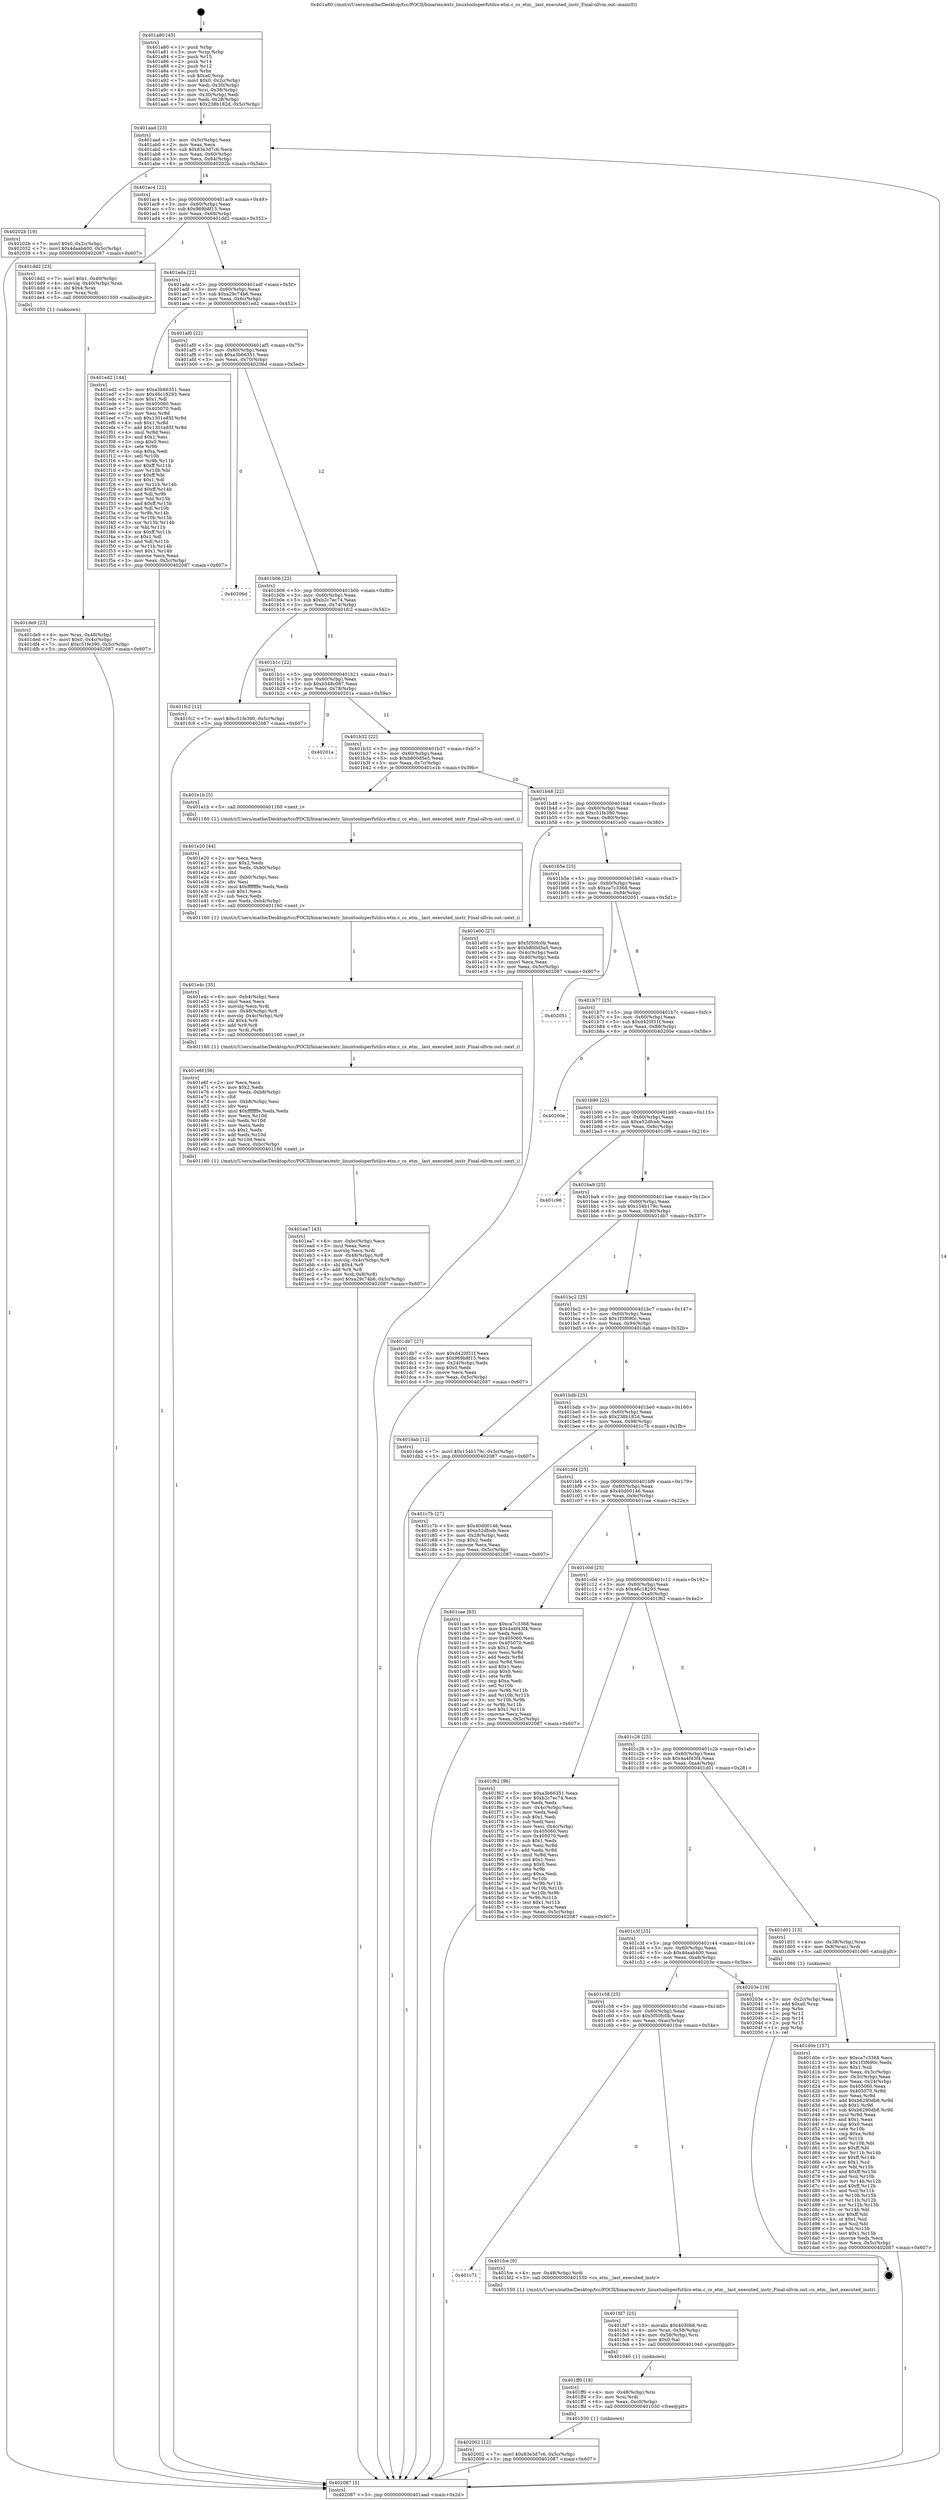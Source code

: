 digraph "0x401a80" {
  label = "0x401a80 (/mnt/c/Users/mathe/Desktop/tcc/POCII/binaries/extr_linuxtoolsperfutilcs-etm.c_cs_etm__last_executed_instr_Final-ollvm.out::main(0))"
  labelloc = "t"
  node[shape=record]

  Entry [label="",width=0.3,height=0.3,shape=circle,fillcolor=black,style=filled]
  "0x401aad" [label="{
     0x401aad [23]\l
     | [instrs]\l
     &nbsp;&nbsp;0x401aad \<+3\>: mov -0x5c(%rbp),%eax\l
     &nbsp;&nbsp;0x401ab0 \<+2\>: mov %eax,%ecx\l
     &nbsp;&nbsp;0x401ab2 \<+6\>: sub $0x83e3d7c6,%ecx\l
     &nbsp;&nbsp;0x401ab8 \<+3\>: mov %eax,-0x60(%rbp)\l
     &nbsp;&nbsp;0x401abb \<+3\>: mov %ecx,-0x64(%rbp)\l
     &nbsp;&nbsp;0x401abe \<+6\>: je 000000000040202b \<main+0x5ab\>\l
  }"]
  "0x40202b" [label="{
     0x40202b [19]\l
     | [instrs]\l
     &nbsp;&nbsp;0x40202b \<+7\>: movl $0x0,-0x2c(%rbp)\l
     &nbsp;&nbsp;0x402032 \<+7\>: movl $0x4daab400,-0x5c(%rbp)\l
     &nbsp;&nbsp;0x402039 \<+5\>: jmp 0000000000402087 \<main+0x607\>\l
  }"]
  "0x401ac4" [label="{
     0x401ac4 [22]\l
     | [instrs]\l
     &nbsp;&nbsp;0x401ac4 \<+5\>: jmp 0000000000401ac9 \<main+0x49\>\l
     &nbsp;&nbsp;0x401ac9 \<+3\>: mov -0x60(%rbp),%eax\l
     &nbsp;&nbsp;0x401acc \<+5\>: sub $0x969b8f15,%eax\l
     &nbsp;&nbsp;0x401ad1 \<+3\>: mov %eax,-0x68(%rbp)\l
     &nbsp;&nbsp;0x401ad4 \<+6\>: je 0000000000401dd2 \<main+0x352\>\l
  }"]
  Exit [label="",width=0.3,height=0.3,shape=circle,fillcolor=black,style=filled,peripheries=2]
  "0x401dd2" [label="{
     0x401dd2 [23]\l
     | [instrs]\l
     &nbsp;&nbsp;0x401dd2 \<+7\>: movl $0x1,-0x40(%rbp)\l
     &nbsp;&nbsp;0x401dd9 \<+4\>: movslq -0x40(%rbp),%rax\l
     &nbsp;&nbsp;0x401ddd \<+4\>: shl $0x4,%rax\l
     &nbsp;&nbsp;0x401de1 \<+3\>: mov %rax,%rdi\l
     &nbsp;&nbsp;0x401de4 \<+5\>: call 0000000000401050 \<malloc@plt\>\l
     | [calls]\l
     &nbsp;&nbsp;0x401050 \{1\} (unknown)\l
  }"]
  "0x401ada" [label="{
     0x401ada [22]\l
     | [instrs]\l
     &nbsp;&nbsp;0x401ada \<+5\>: jmp 0000000000401adf \<main+0x5f\>\l
     &nbsp;&nbsp;0x401adf \<+3\>: mov -0x60(%rbp),%eax\l
     &nbsp;&nbsp;0x401ae2 \<+5\>: sub $0xa29c74b6,%eax\l
     &nbsp;&nbsp;0x401ae7 \<+3\>: mov %eax,-0x6c(%rbp)\l
     &nbsp;&nbsp;0x401aea \<+6\>: je 0000000000401ed2 \<main+0x452\>\l
  }"]
  "0x402002" [label="{
     0x402002 [12]\l
     | [instrs]\l
     &nbsp;&nbsp;0x402002 \<+7\>: movl $0x83e3d7c6,-0x5c(%rbp)\l
     &nbsp;&nbsp;0x402009 \<+5\>: jmp 0000000000402087 \<main+0x607\>\l
  }"]
  "0x401ed2" [label="{
     0x401ed2 [144]\l
     | [instrs]\l
     &nbsp;&nbsp;0x401ed2 \<+5\>: mov $0xa3b66351,%eax\l
     &nbsp;&nbsp;0x401ed7 \<+5\>: mov $0x46c18293,%ecx\l
     &nbsp;&nbsp;0x401edc \<+2\>: mov $0x1,%dl\l
     &nbsp;&nbsp;0x401ede \<+7\>: mov 0x405060,%esi\l
     &nbsp;&nbsp;0x401ee5 \<+7\>: mov 0x405070,%edi\l
     &nbsp;&nbsp;0x401eec \<+3\>: mov %esi,%r8d\l
     &nbsp;&nbsp;0x401eef \<+7\>: sub $0x1301e85f,%r8d\l
     &nbsp;&nbsp;0x401ef6 \<+4\>: sub $0x1,%r8d\l
     &nbsp;&nbsp;0x401efa \<+7\>: add $0x1301e85f,%r8d\l
     &nbsp;&nbsp;0x401f01 \<+4\>: imul %r8d,%esi\l
     &nbsp;&nbsp;0x401f05 \<+3\>: and $0x1,%esi\l
     &nbsp;&nbsp;0x401f08 \<+3\>: cmp $0x0,%esi\l
     &nbsp;&nbsp;0x401f0b \<+4\>: sete %r9b\l
     &nbsp;&nbsp;0x401f0f \<+3\>: cmp $0xa,%edi\l
     &nbsp;&nbsp;0x401f12 \<+4\>: setl %r10b\l
     &nbsp;&nbsp;0x401f16 \<+3\>: mov %r9b,%r11b\l
     &nbsp;&nbsp;0x401f19 \<+4\>: xor $0xff,%r11b\l
     &nbsp;&nbsp;0x401f1d \<+3\>: mov %r10b,%bl\l
     &nbsp;&nbsp;0x401f20 \<+3\>: xor $0xff,%bl\l
     &nbsp;&nbsp;0x401f23 \<+3\>: xor $0x1,%dl\l
     &nbsp;&nbsp;0x401f26 \<+3\>: mov %r11b,%r14b\l
     &nbsp;&nbsp;0x401f29 \<+4\>: and $0xff,%r14b\l
     &nbsp;&nbsp;0x401f2d \<+3\>: and %dl,%r9b\l
     &nbsp;&nbsp;0x401f30 \<+3\>: mov %bl,%r15b\l
     &nbsp;&nbsp;0x401f33 \<+4\>: and $0xff,%r15b\l
     &nbsp;&nbsp;0x401f37 \<+3\>: and %dl,%r10b\l
     &nbsp;&nbsp;0x401f3a \<+3\>: or %r9b,%r14b\l
     &nbsp;&nbsp;0x401f3d \<+3\>: or %r10b,%r15b\l
     &nbsp;&nbsp;0x401f40 \<+3\>: xor %r15b,%r14b\l
     &nbsp;&nbsp;0x401f43 \<+3\>: or %bl,%r11b\l
     &nbsp;&nbsp;0x401f46 \<+4\>: xor $0xff,%r11b\l
     &nbsp;&nbsp;0x401f4a \<+3\>: or $0x1,%dl\l
     &nbsp;&nbsp;0x401f4d \<+3\>: and %dl,%r11b\l
     &nbsp;&nbsp;0x401f50 \<+3\>: or %r11b,%r14b\l
     &nbsp;&nbsp;0x401f53 \<+4\>: test $0x1,%r14b\l
     &nbsp;&nbsp;0x401f57 \<+3\>: cmovne %ecx,%eax\l
     &nbsp;&nbsp;0x401f5a \<+3\>: mov %eax,-0x5c(%rbp)\l
     &nbsp;&nbsp;0x401f5d \<+5\>: jmp 0000000000402087 \<main+0x607\>\l
  }"]
  "0x401af0" [label="{
     0x401af0 [22]\l
     | [instrs]\l
     &nbsp;&nbsp;0x401af0 \<+5\>: jmp 0000000000401af5 \<main+0x75\>\l
     &nbsp;&nbsp;0x401af5 \<+3\>: mov -0x60(%rbp),%eax\l
     &nbsp;&nbsp;0x401af8 \<+5\>: sub $0xa3b66351,%eax\l
     &nbsp;&nbsp;0x401afd \<+3\>: mov %eax,-0x70(%rbp)\l
     &nbsp;&nbsp;0x401b00 \<+6\>: je 000000000040206d \<main+0x5ed\>\l
  }"]
  "0x401ff0" [label="{
     0x401ff0 [18]\l
     | [instrs]\l
     &nbsp;&nbsp;0x401ff0 \<+4\>: mov -0x48(%rbp),%rsi\l
     &nbsp;&nbsp;0x401ff4 \<+3\>: mov %rsi,%rdi\l
     &nbsp;&nbsp;0x401ff7 \<+6\>: mov %eax,-0xc0(%rbp)\l
     &nbsp;&nbsp;0x401ffd \<+5\>: call 0000000000401030 \<free@plt\>\l
     | [calls]\l
     &nbsp;&nbsp;0x401030 \{1\} (unknown)\l
  }"]
  "0x40206d" [label="{
     0x40206d\l
  }", style=dashed]
  "0x401b06" [label="{
     0x401b06 [22]\l
     | [instrs]\l
     &nbsp;&nbsp;0x401b06 \<+5\>: jmp 0000000000401b0b \<main+0x8b\>\l
     &nbsp;&nbsp;0x401b0b \<+3\>: mov -0x60(%rbp),%eax\l
     &nbsp;&nbsp;0x401b0e \<+5\>: sub $0xb2c7ec74,%eax\l
     &nbsp;&nbsp;0x401b13 \<+3\>: mov %eax,-0x74(%rbp)\l
     &nbsp;&nbsp;0x401b16 \<+6\>: je 0000000000401fc2 \<main+0x542\>\l
  }"]
  "0x401fd7" [label="{
     0x401fd7 [25]\l
     | [instrs]\l
     &nbsp;&nbsp;0x401fd7 \<+10\>: movabs $0x4030b6,%rdi\l
     &nbsp;&nbsp;0x401fe1 \<+4\>: mov %rax,-0x58(%rbp)\l
     &nbsp;&nbsp;0x401fe5 \<+4\>: mov -0x58(%rbp),%rsi\l
     &nbsp;&nbsp;0x401fe9 \<+2\>: mov $0x0,%al\l
     &nbsp;&nbsp;0x401feb \<+5\>: call 0000000000401040 \<printf@plt\>\l
     | [calls]\l
     &nbsp;&nbsp;0x401040 \{1\} (unknown)\l
  }"]
  "0x401fc2" [label="{
     0x401fc2 [12]\l
     | [instrs]\l
     &nbsp;&nbsp;0x401fc2 \<+7\>: movl $0xc51fe390,-0x5c(%rbp)\l
     &nbsp;&nbsp;0x401fc9 \<+5\>: jmp 0000000000402087 \<main+0x607\>\l
  }"]
  "0x401b1c" [label="{
     0x401b1c [22]\l
     | [instrs]\l
     &nbsp;&nbsp;0x401b1c \<+5\>: jmp 0000000000401b21 \<main+0xa1\>\l
     &nbsp;&nbsp;0x401b21 \<+3\>: mov -0x60(%rbp),%eax\l
     &nbsp;&nbsp;0x401b24 \<+5\>: sub $0xb548c087,%eax\l
     &nbsp;&nbsp;0x401b29 \<+3\>: mov %eax,-0x78(%rbp)\l
     &nbsp;&nbsp;0x401b2c \<+6\>: je 000000000040201a \<main+0x59a\>\l
  }"]
  "0x401c71" [label="{
     0x401c71\l
  }", style=dashed]
  "0x40201a" [label="{
     0x40201a\l
  }", style=dashed]
  "0x401b32" [label="{
     0x401b32 [22]\l
     | [instrs]\l
     &nbsp;&nbsp;0x401b32 \<+5\>: jmp 0000000000401b37 \<main+0xb7\>\l
     &nbsp;&nbsp;0x401b37 \<+3\>: mov -0x60(%rbp),%eax\l
     &nbsp;&nbsp;0x401b3a \<+5\>: sub $0xb800d5e5,%eax\l
     &nbsp;&nbsp;0x401b3f \<+3\>: mov %eax,-0x7c(%rbp)\l
     &nbsp;&nbsp;0x401b42 \<+6\>: je 0000000000401e1b \<main+0x39b\>\l
  }"]
  "0x401fce" [label="{
     0x401fce [9]\l
     | [instrs]\l
     &nbsp;&nbsp;0x401fce \<+4\>: mov -0x48(%rbp),%rdi\l
     &nbsp;&nbsp;0x401fd2 \<+5\>: call 0000000000401550 \<cs_etm__last_executed_instr\>\l
     | [calls]\l
     &nbsp;&nbsp;0x401550 \{1\} (/mnt/c/Users/mathe/Desktop/tcc/POCII/binaries/extr_linuxtoolsperfutilcs-etm.c_cs_etm__last_executed_instr_Final-ollvm.out::cs_etm__last_executed_instr)\l
  }"]
  "0x401e1b" [label="{
     0x401e1b [5]\l
     | [instrs]\l
     &nbsp;&nbsp;0x401e1b \<+5\>: call 0000000000401160 \<next_i\>\l
     | [calls]\l
     &nbsp;&nbsp;0x401160 \{1\} (/mnt/c/Users/mathe/Desktop/tcc/POCII/binaries/extr_linuxtoolsperfutilcs-etm.c_cs_etm__last_executed_instr_Final-ollvm.out::next_i)\l
  }"]
  "0x401b48" [label="{
     0x401b48 [22]\l
     | [instrs]\l
     &nbsp;&nbsp;0x401b48 \<+5\>: jmp 0000000000401b4d \<main+0xcd\>\l
     &nbsp;&nbsp;0x401b4d \<+3\>: mov -0x60(%rbp),%eax\l
     &nbsp;&nbsp;0x401b50 \<+5\>: sub $0xc51fe390,%eax\l
     &nbsp;&nbsp;0x401b55 \<+3\>: mov %eax,-0x80(%rbp)\l
     &nbsp;&nbsp;0x401b58 \<+6\>: je 0000000000401e00 \<main+0x380\>\l
  }"]
  "0x401c58" [label="{
     0x401c58 [25]\l
     | [instrs]\l
     &nbsp;&nbsp;0x401c58 \<+5\>: jmp 0000000000401c5d \<main+0x1dd\>\l
     &nbsp;&nbsp;0x401c5d \<+3\>: mov -0x60(%rbp),%eax\l
     &nbsp;&nbsp;0x401c60 \<+5\>: sub $0x5f50fc0b,%eax\l
     &nbsp;&nbsp;0x401c65 \<+6\>: mov %eax,-0xac(%rbp)\l
     &nbsp;&nbsp;0x401c6b \<+6\>: je 0000000000401fce \<main+0x54e\>\l
  }"]
  "0x401e00" [label="{
     0x401e00 [27]\l
     | [instrs]\l
     &nbsp;&nbsp;0x401e00 \<+5\>: mov $0x5f50fc0b,%eax\l
     &nbsp;&nbsp;0x401e05 \<+5\>: mov $0xb800d5e5,%ecx\l
     &nbsp;&nbsp;0x401e0a \<+3\>: mov -0x4c(%rbp),%edx\l
     &nbsp;&nbsp;0x401e0d \<+3\>: cmp -0x40(%rbp),%edx\l
     &nbsp;&nbsp;0x401e10 \<+3\>: cmovl %ecx,%eax\l
     &nbsp;&nbsp;0x401e13 \<+3\>: mov %eax,-0x5c(%rbp)\l
     &nbsp;&nbsp;0x401e16 \<+5\>: jmp 0000000000402087 \<main+0x607\>\l
  }"]
  "0x401b5e" [label="{
     0x401b5e [25]\l
     | [instrs]\l
     &nbsp;&nbsp;0x401b5e \<+5\>: jmp 0000000000401b63 \<main+0xe3\>\l
     &nbsp;&nbsp;0x401b63 \<+3\>: mov -0x60(%rbp),%eax\l
     &nbsp;&nbsp;0x401b66 \<+5\>: sub $0xca7c3368,%eax\l
     &nbsp;&nbsp;0x401b6b \<+6\>: mov %eax,-0x84(%rbp)\l
     &nbsp;&nbsp;0x401b71 \<+6\>: je 0000000000402051 \<main+0x5d1\>\l
  }"]
  "0x40203e" [label="{
     0x40203e [19]\l
     | [instrs]\l
     &nbsp;&nbsp;0x40203e \<+3\>: mov -0x2c(%rbp),%eax\l
     &nbsp;&nbsp;0x402041 \<+7\>: add $0xa0,%rsp\l
     &nbsp;&nbsp;0x402048 \<+1\>: pop %rbx\l
     &nbsp;&nbsp;0x402049 \<+2\>: pop %r12\l
     &nbsp;&nbsp;0x40204b \<+2\>: pop %r14\l
     &nbsp;&nbsp;0x40204d \<+2\>: pop %r15\l
     &nbsp;&nbsp;0x40204f \<+1\>: pop %rbp\l
     &nbsp;&nbsp;0x402050 \<+1\>: ret\l
  }"]
  "0x402051" [label="{
     0x402051\l
  }", style=dashed]
  "0x401b77" [label="{
     0x401b77 [25]\l
     | [instrs]\l
     &nbsp;&nbsp;0x401b77 \<+5\>: jmp 0000000000401b7c \<main+0xfc\>\l
     &nbsp;&nbsp;0x401b7c \<+3\>: mov -0x60(%rbp),%eax\l
     &nbsp;&nbsp;0x401b7f \<+5\>: sub $0xd420f31f,%eax\l
     &nbsp;&nbsp;0x401b84 \<+6\>: mov %eax,-0x88(%rbp)\l
     &nbsp;&nbsp;0x401b8a \<+6\>: je 000000000040200e \<main+0x58e\>\l
  }"]
  "0x401ea7" [label="{
     0x401ea7 [43]\l
     | [instrs]\l
     &nbsp;&nbsp;0x401ea7 \<+6\>: mov -0xbc(%rbp),%ecx\l
     &nbsp;&nbsp;0x401ead \<+3\>: imul %eax,%ecx\l
     &nbsp;&nbsp;0x401eb0 \<+3\>: movslq %ecx,%rdi\l
     &nbsp;&nbsp;0x401eb3 \<+4\>: mov -0x48(%rbp),%r8\l
     &nbsp;&nbsp;0x401eb7 \<+4\>: movslq -0x4c(%rbp),%r9\l
     &nbsp;&nbsp;0x401ebb \<+4\>: shl $0x4,%r9\l
     &nbsp;&nbsp;0x401ebf \<+3\>: add %r9,%r8\l
     &nbsp;&nbsp;0x401ec2 \<+4\>: mov %rdi,0x8(%r8)\l
     &nbsp;&nbsp;0x401ec6 \<+7\>: movl $0xa29c74b6,-0x5c(%rbp)\l
     &nbsp;&nbsp;0x401ecd \<+5\>: jmp 0000000000402087 \<main+0x607\>\l
  }"]
  "0x40200e" [label="{
     0x40200e\l
  }", style=dashed]
  "0x401b90" [label="{
     0x401b90 [25]\l
     | [instrs]\l
     &nbsp;&nbsp;0x401b90 \<+5\>: jmp 0000000000401b95 \<main+0x115\>\l
     &nbsp;&nbsp;0x401b95 \<+3\>: mov -0x60(%rbp),%eax\l
     &nbsp;&nbsp;0x401b98 \<+5\>: sub $0xe52dfceb,%eax\l
     &nbsp;&nbsp;0x401b9d \<+6\>: mov %eax,-0x8c(%rbp)\l
     &nbsp;&nbsp;0x401ba3 \<+6\>: je 0000000000401c96 \<main+0x216\>\l
  }"]
  "0x401e6f" [label="{
     0x401e6f [56]\l
     | [instrs]\l
     &nbsp;&nbsp;0x401e6f \<+2\>: xor %ecx,%ecx\l
     &nbsp;&nbsp;0x401e71 \<+5\>: mov $0x2,%edx\l
     &nbsp;&nbsp;0x401e76 \<+6\>: mov %edx,-0xb8(%rbp)\l
     &nbsp;&nbsp;0x401e7c \<+1\>: cltd\l
     &nbsp;&nbsp;0x401e7d \<+6\>: mov -0xb8(%rbp),%esi\l
     &nbsp;&nbsp;0x401e83 \<+2\>: idiv %esi\l
     &nbsp;&nbsp;0x401e85 \<+6\>: imul $0xfffffffe,%edx,%edx\l
     &nbsp;&nbsp;0x401e8b \<+3\>: mov %ecx,%r10d\l
     &nbsp;&nbsp;0x401e8e \<+3\>: sub %edx,%r10d\l
     &nbsp;&nbsp;0x401e91 \<+2\>: mov %ecx,%edx\l
     &nbsp;&nbsp;0x401e93 \<+3\>: sub $0x1,%edx\l
     &nbsp;&nbsp;0x401e96 \<+3\>: add %edx,%r10d\l
     &nbsp;&nbsp;0x401e99 \<+3\>: sub %r10d,%ecx\l
     &nbsp;&nbsp;0x401e9c \<+6\>: mov %ecx,-0xbc(%rbp)\l
     &nbsp;&nbsp;0x401ea2 \<+5\>: call 0000000000401160 \<next_i\>\l
     | [calls]\l
     &nbsp;&nbsp;0x401160 \{1\} (/mnt/c/Users/mathe/Desktop/tcc/POCII/binaries/extr_linuxtoolsperfutilcs-etm.c_cs_etm__last_executed_instr_Final-ollvm.out::next_i)\l
  }"]
  "0x401c96" [label="{
     0x401c96\l
  }", style=dashed]
  "0x401ba9" [label="{
     0x401ba9 [25]\l
     | [instrs]\l
     &nbsp;&nbsp;0x401ba9 \<+5\>: jmp 0000000000401bae \<main+0x12e\>\l
     &nbsp;&nbsp;0x401bae \<+3\>: mov -0x60(%rbp),%eax\l
     &nbsp;&nbsp;0x401bb1 \<+5\>: sub $0x154b179c,%eax\l
     &nbsp;&nbsp;0x401bb6 \<+6\>: mov %eax,-0x90(%rbp)\l
     &nbsp;&nbsp;0x401bbc \<+6\>: je 0000000000401db7 \<main+0x337\>\l
  }"]
  "0x401e4c" [label="{
     0x401e4c [35]\l
     | [instrs]\l
     &nbsp;&nbsp;0x401e4c \<+6\>: mov -0xb4(%rbp),%ecx\l
     &nbsp;&nbsp;0x401e52 \<+3\>: imul %eax,%ecx\l
     &nbsp;&nbsp;0x401e55 \<+3\>: movslq %ecx,%rdi\l
     &nbsp;&nbsp;0x401e58 \<+4\>: mov -0x48(%rbp),%r8\l
     &nbsp;&nbsp;0x401e5c \<+4\>: movslq -0x4c(%rbp),%r9\l
     &nbsp;&nbsp;0x401e60 \<+4\>: shl $0x4,%r9\l
     &nbsp;&nbsp;0x401e64 \<+3\>: add %r9,%r8\l
     &nbsp;&nbsp;0x401e67 \<+3\>: mov %rdi,(%r8)\l
     &nbsp;&nbsp;0x401e6a \<+5\>: call 0000000000401160 \<next_i\>\l
     | [calls]\l
     &nbsp;&nbsp;0x401160 \{1\} (/mnt/c/Users/mathe/Desktop/tcc/POCII/binaries/extr_linuxtoolsperfutilcs-etm.c_cs_etm__last_executed_instr_Final-ollvm.out::next_i)\l
  }"]
  "0x401db7" [label="{
     0x401db7 [27]\l
     | [instrs]\l
     &nbsp;&nbsp;0x401db7 \<+5\>: mov $0xd420f31f,%eax\l
     &nbsp;&nbsp;0x401dbc \<+5\>: mov $0x969b8f15,%ecx\l
     &nbsp;&nbsp;0x401dc1 \<+3\>: mov -0x24(%rbp),%edx\l
     &nbsp;&nbsp;0x401dc4 \<+3\>: cmp $0x0,%edx\l
     &nbsp;&nbsp;0x401dc7 \<+3\>: cmove %ecx,%eax\l
     &nbsp;&nbsp;0x401dca \<+3\>: mov %eax,-0x5c(%rbp)\l
     &nbsp;&nbsp;0x401dcd \<+5\>: jmp 0000000000402087 \<main+0x607\>\l
  }"]
  "0x401bc2" [label="{
     0x401bc2 [25]\l
     | [instrs]\l
     &nbsp;&nbsp;0x401bc2 \<+5\>: jmp 0000000000401bc7 \<main+0x147\>\l
     &nbsp;&nbsp;0x401bc7 \<+3\>: mov -0x60(%rbp),%eax\l
     &nbsp;&nbsp;0x401bca \<+5\>: sub $0x1f3f690c,%eax\l
     &nbsp;&nbsp;0x401bcf \<+6\>: mov %eax,-0x94(%rbp)\l
     &nbsp;&nbsp;0x401bd5 \<+6\>: je 0000000000401dab \<main+0x32b\>\l
  }"]
  "0x401e20" [label="{
     0x401e20 [44]\l
     | [instrs]\l
     &nbsp;&nbsp;0x401e20 \<+2\>: xor %ecx,%ecx\l
     &nbsp;&nbsp;0x401e22 \<+5\>: mov $0x2,%edx\l
     &nbsp;&nbsp;0x401e27 \<+6\>: mov %edx,-0xb0(%rbp)\l
     &nbsp;&nbsp;0x401e2d \<+1\>: cltd\l
     &nbsp;&nbsp;0x401e2e \<+6\>: mov -0xb0(%rbp),%esi\l
     &nbsp;&nbsp;0x401e34 \<+2\>: idiv %esi\l
     &nbsp;&nbsp;0x401e36 \<+6\>: imul $0xfffffffe,%edx,%edx\l
     &nbsp;&nbsp;0x401e3c \<+3\>: sub $0x1,%ecx\l
     &nbsp;&nbsp;0x401e3f \<+2\>: sub %ecx,%edx\l
     &nbsp;&nbsp;0x401e41 \<+6\>: mov %edx,-0xb4(%rbp)\l
     &nbsp;&nbsp;0x401e47 \<+5\>: call 0000000000401160 \<next_i\>\l
     | [calls]\l
     &nbsp;&nbsp;0x401160 \{1\} (/mnt/c/Users/mathe/Desktop/tcc/POCII/binaries/extr_linuxtoolsperfutilcs-etm.c_cs_etm__last_executed_instr_Final-ollvm.out::next_i)\l
  }"]
  "0x401dab" [label="{
     0x401dab [12]\l
     | [instrs]\l
     &nbsp;&nbsp;0x401dab \<+7\>: movl $0x154b179c,-0x5c(%rbp)\l
     &nbsp;&nbsp;0x401db2 \<+5\>: jmp 0000000000402087 \<main+0x607\>\l
  }"]
  "0x401bdb" [label="{
     0x401bdb [25]\l
     | [instrs]\l
     &nbsp;&nbsp;0x401bdb \<+5\>: jmp 0000000000401be0 \<main+0x160\>\l
     &nbsp;&nbsp;0x401be0 \<+3\>: mov -0x60(%rbp),%eax\l
     &nbsp;&nbsp;0x401be3 \<+5\>: sub $0x238b182d,%eax\l
     &nbsp;&nbsp;0x401be8 \<+6\>: mov %eax,-0x98(%rbp)\l
     &nbsp;&nbsp;0x401bee \<+6\>: je 0000000000401c7b \<main+0x1fb\>\l
  }"]
  "0x401de9" [label="{
     0x401de9 [23]\l
     | [instrs]\l
     &nbsp;&nbsp;0x401de9 \<+4\>: mov %rax,-0x48(%rbp)\l
     &nbsp;&nbsp;0x401ded \<+7\>: movl $0x0,-0x4c(%rbp)\l
     &nbsp;&nbsp;0x401df4 \<+7\>: movl $0xc51fe390,-0x5c(%rbp)\l
     &nbsp;&nbsp;0x401dfb \<+5\>: jmp 0000000000402087 \<main+0x607\>\l
  }"]
  "0x401c7b" [label="{
     0x401c7b [27]\l
     | [instrs]\l
     &nbsp;&nbsp;0x401c7b \<+5\>: mov $0x40d00146,%eax\l
     &nbsp;&nbsp;0x401c80 \<+5\>: mov $0xe52dfceb,%ecx\l
     &nbsp;&nbsp;0x401c85 \<+3\>: mov -0x28(%rbp),%edx\l
     &nbsp;&nbsp;0x401c88 \<+3\>: cmp $0x2,%edx\l
     &nbsp;&nbsp;0x401c8b \<+3\>: cmovne %ecx,%eax\l
     &nbsp;&nbsp;0x401c8e \<+3\>: mov %eax,-0x5c(%rbp)\l
     &nbsp;&nbsp;0x401c91 \<+5\>: jmp 0000000000402087 \<main+0x607\>\l
  }"]
  "0x401bf4" [label="{
     0x401bf4 [25]\l
     | [instrs]\l
     &nbsp;&nbsp;0x401bf4 \<+5\>: jmp 0000000000401bf9 \<main+0x179\>\l
     &nbsp;&nbsp;0x401bf9 \<+3\>: mov -0x60(%rbp),%eax\l
     &nbsp;&nbsp;0x401bfc \<+5\>: sub $0x40d00146,%eax\l
     &nbsp;&nbsp;0x401c01 \<+6\>: mov %eax,-0x9c(%rbp)\l
     &nbsp;&nbsp;0x401c07 \<+6\>: je 0000000000401cae \<main+0x22e\>\l
  }"]
  "0x402087" [label="{
     0x402087 [5]\l
     | [instrs]\l
     &nbsp;&nbsp;0x402087 \<+5\>: jmp 0000000000401aad \<main+0x2d\>\l
  }"]
  "0x401a80" [label="{
     0x401a80 [45]\l
     | [instrs]\l
     &nbsp;&nbsp;0x401a80 \<+1\>: push %rbp\l
     &nbsp;&nbsp;0x401a81 \<+3\>: mov %rsp,%rbp\l
     &nbsp;&nbsp;0x401a84 \<+2\>: push %r15\l
     &nbsp;&nbsp;0x401a86 \<+2\>: push %r14\l
     &nbsp;&nbsp;0x401a88 \<+2\>: push %r12\l
     &nbsp;&nbsp;0x401a8a \<+1\>: push %rbx\l
     &nbsp;&nbsp;0x401a8b \<+7\>: sub $0xa0,%rsp\l
     &nbsp;&nbsp;0x401a92 \<+7\>: movl $0x0,-0x2c(%rbp)\l
     &nbsp;&nbsp;0x401a99 \<+3\>: mov %edi,-0x30(%rbp)\l
     &nbsp;&nbsp;0x401a9c \<+4\>: mov %rsi,-0x38(%rbp)\l
     &nbsp;&nbsp;0x401aa0 \<+3\>: mov -0x30(%rbp),%edi\l
     &nbsp;&nbsp;0x401aa3 \<+3\>: mov %edi,-0x28(%rbp)\l
     &nbsp;&nbsp;0x401aa6 \<+7\>: movl $0x238b182d,-0x5c(%rbp)\l
  }"]
  "0x401d0e" [label="{
     0x401d0e [157]\l
     | [instrs]\l
     &nbsp;&nbsp;0x401d0e \<+5\>: mov $0xca7c3368,%ecx\l
     &nbsp;&nbsp;0x401d13 \<+5\>: mov $0x1f3f690c,%edx\l
     &nbsp;&nbsp;0x401d18 \<+3\>: mov $0x1,%sil\l
     &nbsp;&nbsp;0x401d1b \<+3\>: mov %eax,-0x3c(%rbp)\l
     &nbsp;&nbsp;0x401d1e \<+3\>: mov -0x3c(%rbp),%eax\l
     &nbsp;&nbsp;0x401d21 \<+3\>: mov %eax,-0x24(%rbp)\l
     &nbsp;&nbsp;0x401d24 \<+7\>: mov 0x405060,%eax\l
     &nbsp;&nbsp;0x401d2b \<+8\>: mov 0x405070,%r8d\l
     &nbsp;&nbsp;0x401d33 \<+3\>: mov %eax,%r9d\l
     &nbsp;&nbsp;0x401d36 \<+7\>: add $0xb6290db8,%r9d\l
     &nbsp;&nbsp;0x401d3d \<+4\>: sub $0x1,%r9d\l
     &nbsp;&nbsp;0x401d41 \<+7\>: sub $0xb6290db8,%r9d\l
     &nbsp;&nbsp;0x401d48 \<+4\>: imul %r9d,%eax\l
     &nbsp;&nbsp;0x401d4c \<+3\>: and $0x1,%eax\l
     &nbsp;&nbsp;0x401d4f \<+3\>: cmp $0x0,%eax\l
     &nbsp;&nbsp;0x401d52 \<+4\>: sete %r10b\l
     &nbsp;&nbsp;0x401d56 \<+4\>: cmp $0xa,%r8d\l
     &nbsp;&nbsp;0x401d5a \<+4\>: setl %r11b\l
     &nbsp;&nbsp;0x401d5e \<+3\>: mov %r10b,%bl\l
     &nbsp;&nbsp;0x401d61 \<+3\>: xor $0xff,%bl\l
     &nbsp;&nbsp;0x401d64 \<+3\>: mov %r11b,%r14b\l
     &nbsp;&nbsp;0x401d67 \<+4\>: xor $0xff,%r14b\l
     &nbsp;&nbsp;0x401d6b \<+4\>: xor $0x1,%sil\l
     &nbsp;&nbsp;0x401d6f \<+3\>: mov %bl,%r15b\l
     &nbsp;&nbsp;0x401d72 \<+4\>: and $0xff,%r15b\l
     &nbsp;&nbsp;0x401d76 \<+3\>: and %sil,%r10b\l
     &nbsp;&nbsp;0x401d79 \<+3\>: mov %r14b,%r12b\l
     &nbsp;&nbsp;0x401d7c \<+4\>: and $0xff,%r12b\l
     &nbsp;&nbsp;0x401d80 \<+3\>: and %sil,%r11b\l
     &nbsp;&nbsp;0x401d83 \<+3\>: or %r10b,%r15b\l
     &nbsp;&nbsp;0x401d86 \<+3\>: or %r11b,%r12b\l
     &nbsp;&nbsp;0x401d89 \<+3\>: xor %r12b,%r15b\l
     &nbsp;&nbsp;0x401d8c \<+3\>: or %r14b,%bl\l
     &nbsp;&nbsp;0x401d8f \<+3\>: xor $0xff,%bl\l
     &nbsp;&nbsp;0x401d92 \<+4\>: or $0x1,%sil\l
     &nbsp;&nbsp;0x401d96 \<+3\>: and %sil,%bl\l
     &nbsp;&nbsp;0x401d99 \<+3\>: or %bl,%r15b\l
     &nbsp;&nbsp;0x401d9c \<+4\>: test $0x1,%r15b\l
     &nbsp;&nbsp;0x401da0 \<+3\>: cmovne %edx,%ecx\l
     &nbsp;&nbsp;0x401da3 \<+3\>: mov %ecx,-0x5c(%rbp)\l
     &nbsp;&nbsp;0x401da6 \<+5\>: jmp 0000000000402087 \<main+0x607\>\l
  }"]
  "0x401cae" [label="{
     0x401cae [83]\l
     | [instrs]\l
     &nbsp;&nbsp;0x401cae \<+5\>: mov $0xca7c3368,%eax\l
     &nbsp;&nbsp;0x401cb3 \<+5\>: mov $0x4a4f43f4,%ecx\l
     &nbsp;&nbsp;0x401cb8 \<+2\>: xor %edx,%edx\l
     &nbsp;&nbsp;0x401cba \<+7\>: mov 0x405060,%esi\l
     &nbsp;&nbsp;0x401cc1 \<+7\>: mov 0x405070,%edi\l
     &nbsp;&nbsp;0x401cc8 \<+3\>: sub $0x1,%edx\l
     &nbsp;&nbsp;0x401ccb \<+3\>: mov %esi,%r8d\l
     &nbsp;&nbsp;0x401cce \<+3\>: add %edx,%r8d\l
     &nbsp;&nbsp;0x401cd1 \<+4\>: imul %r8d,%esi\l
     &nbsp;&nbsp;0x401cd5 \<+3\>: and $0x1,%esi\l
     &nbsp;&nbsp;0x401cd8 \<+3\>: cmp $0x0,%esi\l
     &nbsp;&nbsp;0x401cdb \<+4\>: sete %r9b\l
     &nbsp;&nbsp;0x401cdf \<+3\>: cmp $0xa,%edi\l
     &nbsp;&nbsp;0x401ce2 \<+4\>: setl %r10b\l
     &nbsp;&nbsp;0x401ce6 \<+3\>: mov %r9b,%r11b\l
     &nbsp;&nbsp;0x401ce9 \<+3\>: and %r10b,%r11b\l
     &nbsp;&nbsp;0x401cec \<+3\>: xor %r10b,%r9b\l
     &nbsp;&nbsp;0x401cef \<+3\>: or %r9b,%r11b\l
     &nbsp;&nbsp;0x401cf2 \<+4\>: test $0x1,%r11b\l
     &nbsp;&nbsp;0x401cf6 \<+3\>: cmovne %ecx,%eax\l
     &nbsp;&nbsp;0x401cf9 \<+3\>: mov %eax,-0x5c(%rbp)\l
     &nbsp;&nbsp;0x401cfc \<+5\>: jmp 0000000000402087 \<main+0x607\>\l
  }"]
  "0x401c0d" [label="{
     0x401c0d [25]\l
     | [instrs]\l
     &nbsp;&nbsp;0x401c0d \<+5\>: jmp 0000000000401c12 \<main+0x192\>\l
     &nbsp;&nbsp;0x401c12 \<+3\>: mov -0x60(%rbp),%eax\l
     &nbsp;&nbsp;0x401c15 \<+5\>: sub $0x46c18293,%eax\l
     &nbsp;&nbsp;0x401c1a \<+6\>: mov %eax,-0xa0(%rbp)\l
     &nbsp;&nbsp;0x401c20 \<+6\>: je 0000000000401f62 \<main+0x4e2\>\l
  }"]
  "0x401c3f" [label="{
     0x401c3f [25]\l
     | [instrs]\l
     &nbsp;&nbsp;0x401c3f \<+5\>: jmp 0000000000401c44 \<main+0x1c4\>\l
     &nbsp;&nbsp;0x401c44 \<+3\>: mov -0x60(%rbp),%eax\l
     &nbsp;&nbsp;0x401c47 \<+5\>: sub $0x4daab400,%eax\l
     &nbsp;&nbsp;0x401c4c \<+6\>: mov %eax,-0xa8(%rbp)\l
     &nbsp;&nbsp;0x401c52 \<+6\>: je 000000000040203e \<main+0x5be\>\l
  }"]
  "0x401f62" [label="{
     0x401f62 [96]\l
     | [instrs]\l
     &nbsp;&nbsp;0x401f62 \<+5\>: mov $0xa3b66351,%eax\l
     &nbsp;&nbsp;0x401f67 \<+5\>: mov $0xb2c7ec74,%ecx\l
     &nbsp;&nbsp;0x401f6c \<+2\>: xor %edx,%edx\l
     &nbsp;&nbsp;0x401f6e \<+3\>: mov -0x4c(%rbp),%esi\l
     &nbsp;&nbsp;0x401f71 \<+2\>: mov %edx,%edi\l
     &nbsp;&nbsp;0x401f73 \<+3\>: sub $0x1,%edi\l
     &nbsp;&nbsp;0x401f76 \<+2\>: sub %edi,%esi\l
     &nbsp;&nbsp;0x401f78 \<+3\>: mov %esi,-0x4c(%rbp)\l
     &nbsp;&nbsp;0x401f7b \<+7\>: mov 0x405060,%esi\l
     &nbsp;&nbsp;0x401f82 \<+7\>: mov 0x405070,%edi\l
     &nbsp;&nbsp;0x401f89 \<+3\>: sub $0x1,%edx\l
     &nbsp;&nbsp;0x401f8c \<+3\>: mov %esi,%r8d\l
     &nbsp;&nbsp;0x401f8f \<+3\>: add %edx,%r8d\l
     &nbsp;&nbsp;0x401f92 \<+4\>: imul %r8d,%esi\l
     &nbsp;&nbsp;0x401f96 \<+3\>: and $0x1,%esi\l
     &nbsp;&nbsp;0x401f99 \<+3\>: cmp $0x0,%esi\l
     &nbsp;&nbsp;0x401f9c \<+4\>: sete %r9b\l
     &nbsp;&nbsp;0x401fa0 \<+3\>: cmp $0xa,%edi\l
     &nbsp;&nbsp;0x401fa3 \<+4\>: setl %r10b\l
     &nbsp;&nbsp;0x401fa7 \<+3\>: mov %r9b,%r11b\l
     &nbsp;&nbsp;0x401faa \<+3\>: and %r10b,%r11b\l
     &nbsp;&nbsp;0x401fad \<+3\>: xor %r10b,%r9b\l
     &nbsp;&nbsp;0x401fb0 \<+3\>: or %r9b,%r11b\l
     &nbsp;&nbsp;0x401fb3 \<+4\>: test $0x1,%r11b\l
     &nbsp;&nbsp;0x401fb7 \<+3\>: cmovne %ecx,%eax\l
     &nbsp;&nbsp;0x401fba \<+3\>: mov %eax,-0x5c(%rbp)\l
     &nbsp;&nbsp;0x401fbd \<+5\>: jmp 0000000000402087 \<main+0x607\>\l
  }"]
  "0x401c26" [label="{
     0x401c26 [25]\l
     | [instrs]\l
     &nbsp;&nbsp;0x401c26 \<+5\>: jmp 0000000000401c2b \<main+0x1ab\>\l
     &nbsp;&nbsp;0x401c2b \<+3\>: mov -0x60(%rbp),%eax\l
     &nbsp;&nbsp;0x401c2e \<+5\>: sub $0x4a4f43f4,%eax\l
     &nbsp;&nbsp;0x401c33 \<+6\>: mov %eax,-0xa4(%rbp)\l
     &nbsp;&nbsp;0x401c39 \<+6\>: je 0000000000401d01 \<main+0x281\>\l
  }"]
  "0x401d01" [label="{
     0x401d01 [13]\l
     | [instrs]\l
     &nbsp;&nbsp;0x401d01 \<+4\>: mov -0x38(%rbp),%rax\l
     &nbsp;&nbsp;0x401d05 \<+4\>: mov 0x8(%rax),%rdi\l
     &nbsp;&nbsp;0x401d09 \<+5\>: call 0000000000401060 \<atoi@plt\>\l
     | [calls]\l
     &nbsp;&nbsp;0x401060 \{1\} (unknown)\l
  }"]
  Entry -> "0x401a80" [label=" 1"]
  "0x401aad" -> "0x40202b" [label=" 1"]
  "0x401aad" -> "0x401ac4" [label=" 14"]
  "0x40203e" -> Exit [label=" 1"]
  "0x401ac4" -> "0x401dd2" [label=" 1"]
  "0x401ac4" -> "0x401ada" [label=" 13"]
  "0x40202b" -> "0x402087" [label=" 1"]
  "0x401ada" -> "0x401ed2" [label=" 1"]
  "0x401ada" -> "0x401af0" [label=" 12"]
  "0x402002" -> "0x402087" [label=" 1"]
  "0x401af0" -> "0x40206d" [label=" 0"]
  "0x401af0" -> "0x401b06" [label=" 12"]
  "0x401ff0" -> "0x402002" [label=" 1"]
  "0x401b06" -> "0x401fc2" [label=" 1"]
  "0x401b06" -> "0x401b1c" [label=" 11"]
  "0x401fd7" -> "0x401ff0" [label=" 1"]
  "0x401b1c" -> "0x40201a" [label=" 0"]
  "0x401b1c" -> "0x401b32" [label=" 11"]
  "0x401fce" -> "0x401fd7" [label=" 1"]
  "0x401b32" -> "0x401e1b" [label=" 1"]
  "0x401b32" -> "0x401b48" [label=" 10"]
  "0x401c58" -> "0x401c71" [label=" 0"]
  "0x401b48" -> "0x401e00" [label=" 2"]
  "0x401b48" -> "0x401b5e" [label=" 8"]
  "0x401c58" -> "0x401fce" [label=" 1"]
  "0x401b5e" -> "0x402051" [label=" 0"]
  "0x401b5e" -> "0x401b77" [label=" 8"]
  "0x401c3f" -> "0x401c58" [label=" 1"]
  "0x401b77" -> "0x40200e" [label=" 0"]
  "0x401b77" -> "0x401b90" [label=" 8"]
  "0x401c3f" -> "0x40203e" [label=" 1"]
  "0x401b90" -> "0x401c96" [label=" 0"]
  "0x401b90" -> "0x401ba9" [label=" 8"]
  "0x401fc2" -> "0x402087" [label=" 1"]
  "0x401ba9" -> "0x401db7" [label=" 1"]
  "0x401ba9" -> "0x401bc2" [label=" 7"]
  "0x401f62" -> "0x402087" [label=" 1"]
  "0x401bc2" -> "0x401dab" [label=" 1"]
  "0x401bc2" -> "0x401bdb" [label=" 6"]
  "0x401ed2" -> "0x402087" [label=" 1"]
  "0x401bdb" -> "0x401c7b" [label=" 1"]
  "0x401bdb" -> "0x401bf4" [label=" 5"]
  "0x401c7b" -> "0x402087" [label=" 1"]
  "0x401a80" -> "0x401aad" [label=" 1"]
  "0x402087" -> "0x401aad" [label=" 14"]
  "0x401ea7" -> "0x402087" [label=" 1"]
  "0x401bf4" -> "0x401cae" [label=" 1"]
  "0x401bf4" -> "0x401c0d" [label=" 4"]
  "0x401cae" -> "0x402087" [label=" 1"]
  "0x401e6f" -> "0x401ea7" [label=" 1"]
  "0x401c0d" -> "0x401f62" [label=" 1"]
  "0x401c0d" -> "0x401c26" [label=" 3"]
  "0x401e4c" -> "0x401e6f" [label=" 1"]
  "0x401c26" -> "0x401d01" [label=" 1"]
  "0x401c26" -> "0x401c3f" [label=" 2"]
  "0x401d01" -> "0x401d0e" [label=" 1"]
  "0x401d0e" -> "0x402087" [label=" 1"]
  "0x401dab" -> "0x402087" [label=" 1"]
  "0x401db7" -> "0x402087" [label=" 1"]
  "0x401dd2" -> "0x401de9" [label=" 1"]
  "0x401de9" -> "0x402087" [label=" 1"]
  "0x401e00" -> "0x402087" [label=" 2"]
  "0x401e1b" -> "0x401e20" [label=" 1"]
  "0x401e20" -> "0x401e4c" [label=" 1"]
}
